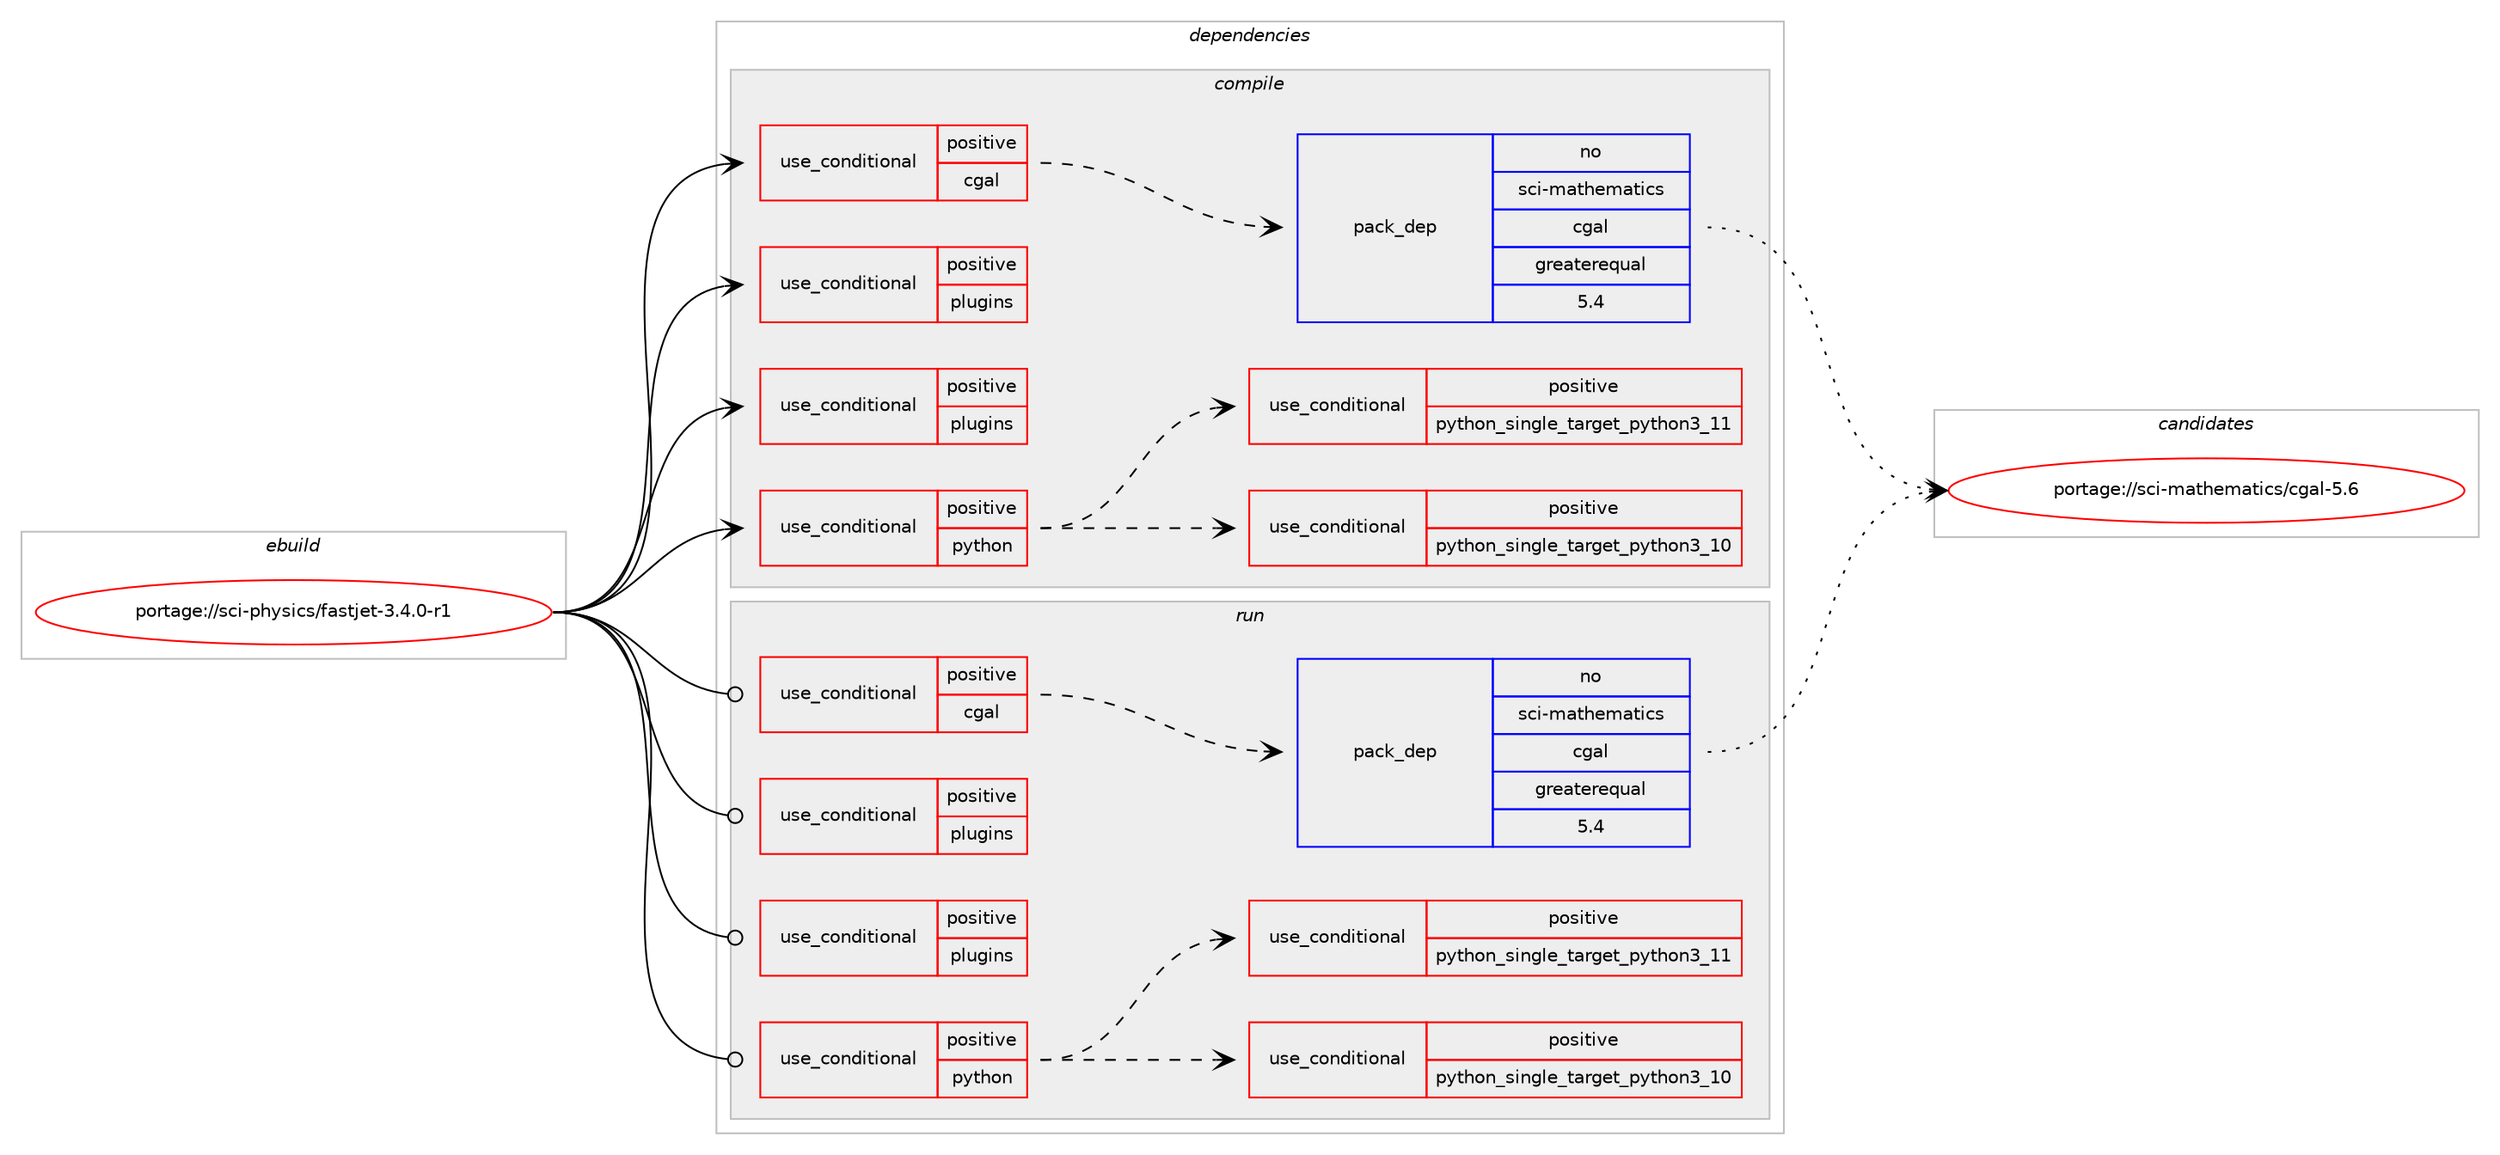 digraph prolog {

# *************
# Graph options
# *************

newrank=true;
concentrate=true;
compound=true;
graph [rankdir=LR,fontname=Helvetica,fontsize=10,ranksep=1.5];#, ranksep=2.5, nodesep=0.2];
edge  [arrowhead=vee];
node  [fontname=Helvetica,fontsize=10];

# **********
# The ebuild
# **********

subgraph cluster_leftcol {
color=gray;
rank=same;
label=<<i>ebuild</i>>;
id [label="portage://sci-physics/fastjet-3.4.0-r1", color=red, width=4, href="../sci-physics/fastjet-3.4.0-r1.svg"];
}

# ****************
# The dependencies
# ****************

subgraph cluster_midcol {
color=gray;
label=<<i>dependencies</i>>;
subgraph cluster_compile {
fillcolor="#eeeeee";
style=filled;
label=<<i>compile</i>>;
subgraph cond106129 {
dependency204649 [label=<<TABLE BORDER="0" CELLBORDER="1" CELLSPACING="0" CELLPADDING="4"><TR><TD ROWSPAN="3" CELLPADDING="10">use_conditional</TD></TR><TR><TD>positive</TD></TR><TR><TD>cgal</TD></TR></TABLE>>, shape=none, color=red];
subgraph pack95686 {
dependency204650 [label=<<TABLE BORDER="0" CELLBORDER="1" CELLSPACING="0" CELLPADDING="4" WIDTH="220"><TR><TD ROWSPAN="6" CELLPADDING="30">pack_dep</TD></TR><TR><TD WIDTH="110">no</TD></TR><TR><TD>sci-mathematics</TD></TR><TR><TD>cgal</TD></TR><TR><TD>greaterequal</TD></TR><TR><TD>5.4</TD></TR></TABLE>>, shape=none, color=blue];
}
dependency204649:e -> dependency204650:w [weight=20,style="dashed",arrowhead="vee"];
}
id:e -> dependency204649:w [weight=20,style="solid",arrowhead="vee"];
subgraph cond106130 {
dependency204651 [label=<<TABLE BORDER="0" CELLBORDER="1" CELLSPACING="0" CELLPADDING="4"><TR><TD ROWSPAN="3" CELLPADDING="10">use_conditional</TD></TR><TR><TD>positive</TD></TR><TR><TD>plugins</TD></TR></TABLE>>, shape=none, color=red];
# *** BEGIN UNKNOWN DEPENDENCY TYPE (TODO) ***
# dependency204651 -> package_dependency(portage://sci-physics/fastjet-3.4.0-r1,install,no,sci-physics,siscone,none,[,,],any_same_slot,[])
# *** END UNKNOWN DEPENDENCY TYPE (TODO) ***

}
id:e -> dependency204651:w [weight=20,style="solid",arrowhead="vee"];
subgraph cond106131 {
dependency204652 [label=<<TABLE BORDER="0" CELLBORDER="1" CELLSPACING="0" CELLPADDING="4"><TR><TD ROWSPAN="3" CELLPADDING="10">use_conditional</TD></TR><TR><TD>positive</TD></TR><TR><TD>plugins</TD></TR></TABLE>>, shape=none, color=red];
# *** BEGIN UNKNOWN DEPENDENCY TYPE (TODO) ***
# dependency204652 -> package_dependency(portage://sci-physics/fastjet-3.4.0-r1,install,no,virtual,fortran,none,[,,],[],[])
# *** END UNKNOWN DEPENDENCY TYPE (TODO) ***

}
id:e -> dependency204652:w [weight=20,style="solid",arrowhead="vee"];
subgraph cond106132 {
dependency204653 [label=<<TABLE BORDER="0" CELLBORDER="1" CELLSPACING="0" CELLPADDING="4"><TR><TD ROWSPAN="3" CELLPADDING="10">use_conditional</TD></TR><TR><TD>positive</TD></TR><TR><TD>python</TD></TR></TABLE>>, shape=none, color=red];
subgraph cond106133 {
dependency204654 [label=<<TABLE BORDER="0" CELLBORDER="1" CELLSPACING="0" CELLPADDING="4"><TR><TD ROWSPAN="3" CELLPADDING="10">use_conditional</TD></TR><TR><TD>positive</TD></TR><TR><TD>python_single_target_python3_10</TD></TR></TABLE>>, shape=none, color=red];
# *** BEGIN UNKNOWN DEPENDENCY TYPE (TODO) ***
# dependency204654 -> package_dependency(portage://sci-physics/fastjet-3.4.0-r1,install,no,dev-lang,python,none,[,,],[slot(3.10)],[])
# *** END UNKNOWN DEPENDENCY TYPE (TODO) ***

}
dependency204653:e -> dependency204654:w [weight=20,style="dashed",arrowhead="vee"];
subgraph cond106134 {
dependency204655 [label=<<TABLE BORDER="0" CELLBORDER="1" CELLSPACING="0" CELLPADDING="4"><TR><TD ROWSPAN="3" CELLPADDING="10">use_conditional</TD></TR><TR><TD>positive</TD></TR><TR><TD>python_single_target_python3_11</TD></TR></TABLE>>, shape=none, color=red];
# *** BEGIN UNKNOWN DEPENDENCY TYPE (TODO) ***
# dependency204655 -> package_dependency(portage://sci-physics/fastjet-3.4.0-r1,install,no,dev-lang,python,none,[,,],[slot(3.11)],[])
# *** END UNKNOWN DEPENDENCY TYPE (TODO) ***

}
dependency204653:e -> dependency204655:w [weight=20,style="dashed",arrowhead="vee"];
}
id:e -> dependency204653:w [weight=20,style="solid",arrowhead="vee"];
}
subgraph cluster_compileandrun {
fillcolor="#eeeeee";
style=filled;
label=<<i>compile and run</i>>;
}
subgraph cluster_run {
fillcolor="#eeeeee";
style=filled;
label=<<i>run</i>>;
subgraph cond106135 {
dependency204656 [label=<<TABLE BORDER="0" CELLBORDER="1" CELLSPACING="0" CELLPADDING="4"><TR><TD ROWSPAN="3" CELLPADDING="10">use_conditional</TD></TR><TR><TD>positive</TD></TR><TR><TD>cgal</TD></TR></TABLE>>, shape=none, color=red];
subgraph pack95687 {
dependency204657 [label=<<TABLE BORDER="0" CELLBORDER="1" CELLSPACING="0" CELLPADDING="4" WIDTH="220"><TR><TD ROWSPAN="6" CELLPADDING="30">pack_dep</TD></TR><TR><TD WIDTH="110">no</TD></TR><TR><TD>sci-mathematics</TD></TR><TR><TD>cgal</TD></TR><TR><TD>greaterequal</TD></TR><TR><TD>5.4</TD></TR></TABLE>>, shape=none, color=blue];
}
dependency204656:e -> dependency204657:w [weight=20,style="dashed",arrowhead="vee"];
}
id:e -> dependency204656:w [weight=20,style="solid",arrowhead="odot"];
subgraph cond106136 {
dependency204658 [label=<<TABLE BORDER="0" CELLBORDER="1" CELLSPACING="0" CELLPADDING="4"><TR><TD ROWSPAN="3" CELLPADDING="10">use_conditional</TD></TR><TR><TD>positive</TD></TR><TR><TD>plugins</TD></TR></TABLE>>, shape=none, color=red];
# *** BEGIN UNKNOWN DEPENDENCY TYPE (TODO) ***
# dependency204658 -> package_dependency(portage://sci-physics/fastjet-3.4.0-r1,run,no,sci-physics,siscone,none,[,,],any_same_slot,[])
# *** END UNKNOWN DEPENDENCY TYPE (TODO) ***

}
id:e -> dependency204658:w [weight=20,style="solid",arrowhead="odot"];
subgraph cond106137 {
dependency204659 [label=<<TABLE BORDER="0" CELLBORDER="1" CELLSPACING="0" CELLPADDING="4"><TR><TD ROWSPAN="3" CELLPADDING="10">use_conditional</TD></TR><TR><TD>positive</TD></TR><TR><TD>plugins</TD></TR></TABLE>>, shape=none, color=red];
# *** BEGIN UNKNOWN DEPENDENCY TYPE (TODO) ***
# dependency204659 -> package_dependency(portage://sci-physics/fastjet-3.4.0-r1,run,no,virtual,fortran,none,[,,],[],[])
# *** END UNKNOWN DEPENDENCY TYPE (TODO) ***

}
id:e -> dependency204659:w [weight=20,style="solid",arrowhead="odot"];
subgraph cond106138 {
dependency204660 [label=<<TABLE BORDER="0" CELLBORDER="1" CELLSPACING="0" CELLPADDING="4"><TR><TD ROWSPAN="3" CELLPADDING="10">use_conditional</TD></TR><TR><TD>positive</TD></TR><TR><TD>python</TD></TR></TABLE>>, shape=none, color=red];
subgraph cond106139 {
dependency204661 [label=<<TABLE BORDER="0" CELLBORDER="1" CELLSPACING="0" CELLPADDING="4"><TR><TD ROWSPAN="3" CELLPADDING="10">use_conditional</TD></TR><TR><TD>positive</TD></TR><TR><TD>python_single_target_python3_10</TD></TR></TABLE>>, shape=none, color=red];
# *** BEGIN UNKNOWN DEPENDENCY TYPE (TODO) ***
# dependency204661 -> package_dependency(portage://sci-physics/fastjet-3.4.0-r1,run,no,dev-lang,python,none,[,,],[slot(3.10)],[])
# *** END UNKNOWN DEPENDENCY TYPE (TODO) ***

}
dependency204660:e -> dependency204661:w [weight=20,style="dashed",arrowhead="vee"];
subgraph cond106140 {
dependency204662 [label=<<TABLE BORDER="0" CELLBORDER="1" CELLSPACING="0" CELLPADDING="4"><TR><TD ROWSPAN="3" CELLPADDING="10">use_conditional</TD></TR><TR><TD>positive</TD></TR><TR><TD>python_single_target_python3_11</TD></TR></TABLE>>, shape=none, color=red];
# *** BEGIN UNKNOWN DEPENDENCY TYPE (TODO) ***
# dependency204662 -> package_dependency(portage://sci-physics/fastjet-3.4.0-r1,run,no,dev-lang,python,none,[,,],[slot(3.11)],[])
# *** END UNKNOWN DEPENDENCY TYPE (TODO) ***

}
dependency204660:e -> dependency204662:w [weight=20,style="dashed",arrowhead="vee"];
}
id:e -> dependency204660:w [weight=20,style="solid",arrowhead="odot"];
}
}

# **************
# The candidates
# **************

subgraph cluster_choices {
rank=same;
color=gray;
label=<<i>candidates</i>>;

subgraph choice95686 {
color=black;
nodesep=1;
choice115991054510997116104101109971161059911547991039710845534654 [label="portage://sci-mathematics/cgal-5.6", color=red, width=4,href="../sci-mathematics/cgal-5.6.svg"];
dependency204650:e -> choice115991054510997116104101109971161059911547991039710845534654:w [style=dotted,weight="100"];
}
subgraph choice95687 {
color=black;
nodesep=1;
choice115991054510997116104101109971161059911547991039710845534654 [label="portage://sci-mathematics/cgal-5.6", color=red, width=4,href="../sci-mathematics/cgal-5.6.svg"];
dependency204657:e -> choice115991054510997116104101109971161059911547991039710845534654:w [style=dotted,weight="100"];
}
}

}
